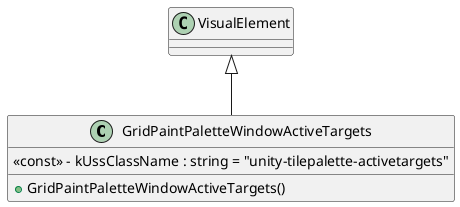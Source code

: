 @startuml
class GridPaintPaletteWindowActiveTargets {
    <<const>> - kUssClassName : string = "unity-tilepalette-activetargets"
    + GridPaintPaletteWindowActiveTargets()
}
VisualElement <|-- GridPaintPaletteWindowActiveTargets
@enduml
